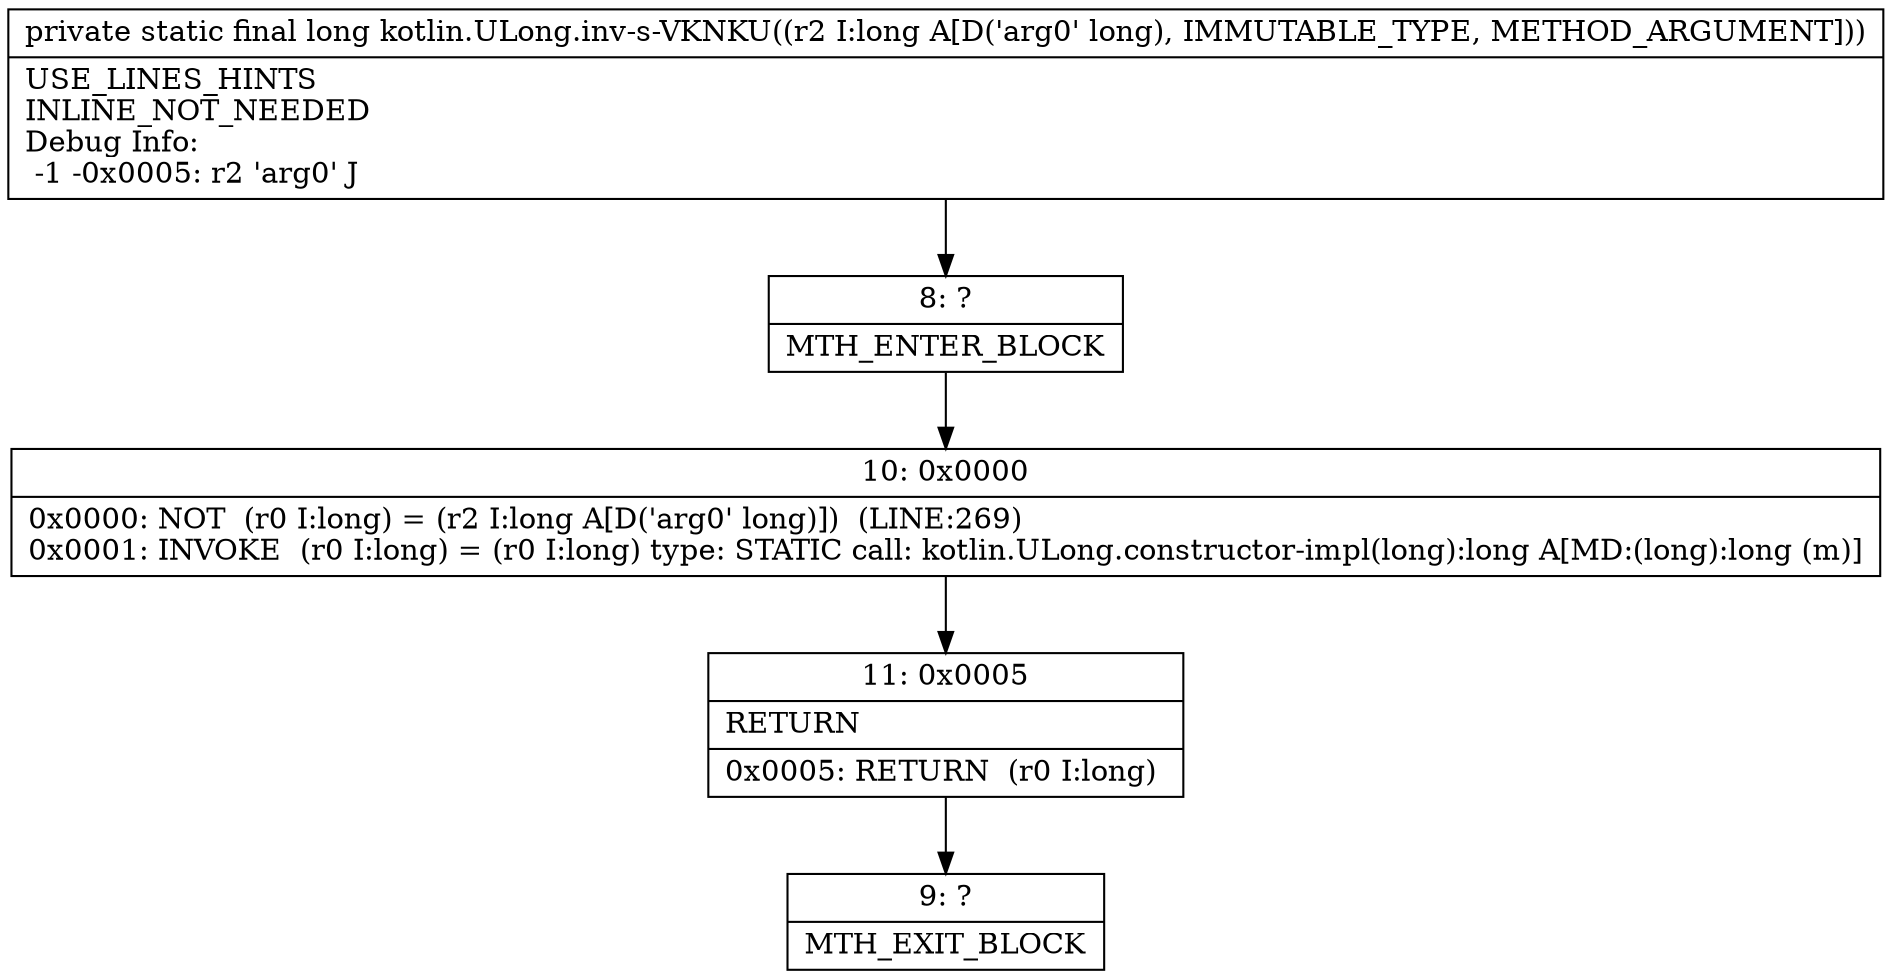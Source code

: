 digraph "CFG forkotlin.ULong.inv\-s\-VKNKU(J)J" {
Node_8 [shape=record,label="{8\:\ ?|MTH_ENTER_BLOCK\l}"];
Node_10 [shape=record,label="{10\:\ 0x0000|0x0000: NOT  (r0 I:long) = (r2 I:long A[D('arg0' long)])  (LINE:269)\l0x0001: INVOKE  (r0 I:long) = (r0 I:long) type: STATIC call: kotlin.ULong.constructor\-impl(long):long A[MD:(long):long (m)]\l}"];
Node_11 [shape=record,label="{11\:\ 0x0005|RETURN\l|0x0005: RETURN  (r0 I:long) \l}"];
Node_9 [shape=record,label="{9\:\ ?|MTH_EXIT_BLOCK\l}"];
MethodNode[shape=record,label="{private static final long kotlin.ULong.inv\-s\-VKNKU((r2 I:long A[D('arg0' long), IMMUTABLE_TYPE, METHOD_ARGUMENT]))  | USE_LINES_HINTS\lINLINE_NOT_NEEDED\lDebug Info:\l  \-1 \-0x0005: r2 'arg0' J\l}"];
MethodNode -> Node_8;Node_8 -> Node_10;
Node_10 -> Node_11;
Node_11 -> Node_9;
}

